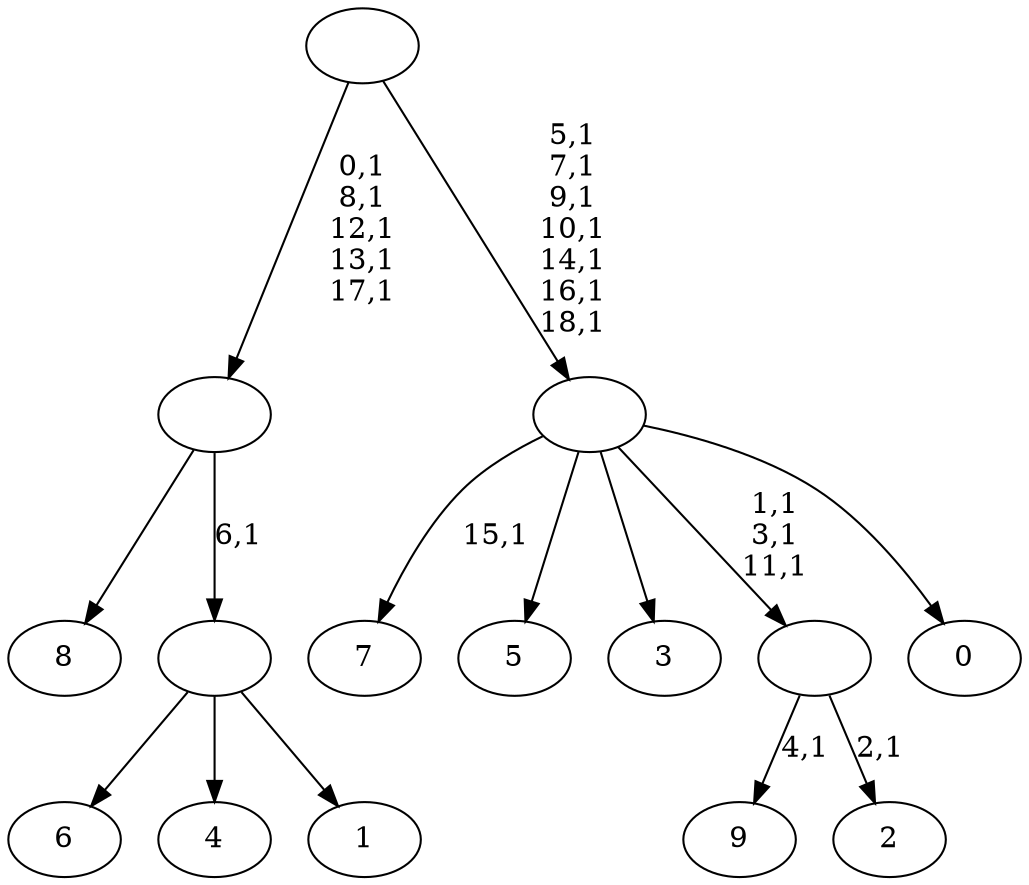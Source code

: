 digraph T {
	29 [label="9"]
	27 [label="8"]
	26 [label="7"]
	24 [label="6"]
	23 [label="5"]
	22 [label="4"]
	21 [label="3"]
	20 [label="2"]
	18 [label=""]
	15 [label="1"]
	14 [label=""]
	13 [label=""]
	8 [label="0"]
	7 [label=""]
	0 [label=""]
	18 -> 20 [label="2,1"]
	18 -> 29 [label="4,1"]
	14 -> 24 [label=""]
	14 -> 22 [label=""]
	14 -> 15 [label=""]
	13 -> 27 [label=""]
	13 -> 14 [label="6,1"]
	7 -> 18 [label="1,1\n3,1\n11,1"]
	7 -> 26 [label="15,1"]
	7 -> 23 [label=""]
	7 -> 21 [label=""]
	7 -> 8 [label=""]
	0 -> 7 [label="5,1\n7,1\n9,1\n10,1\n14,1\n16,1\n18,1"]
	0 -> 13 [label="0,1\n8,1\n12,1\n13,1\n17,1"]
}

